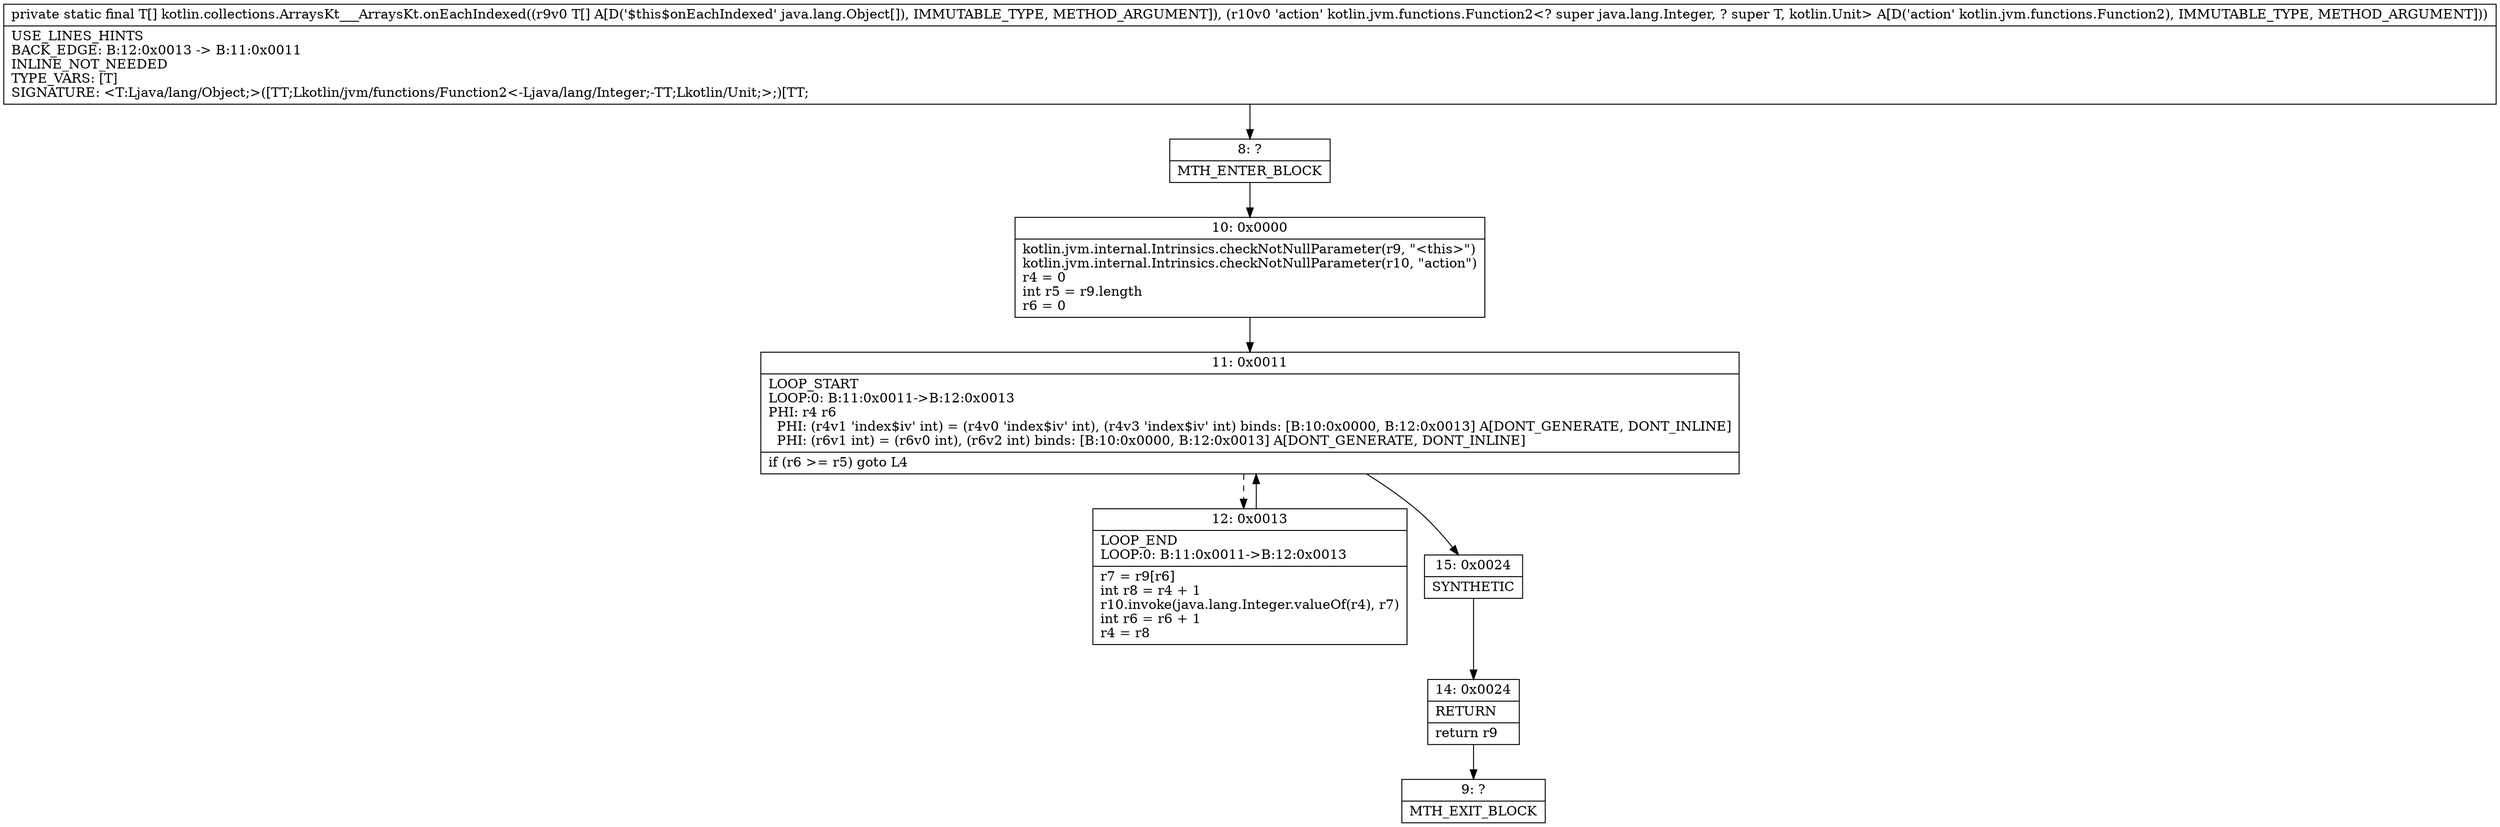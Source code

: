 digraph "CFG forkotlin.collections.ArraysKt___ArraysKt.onEachIndexed([Ljava\/lang\/Object;Lkotlin\/jvm\/functions\/Function2;)[Ljava\/lang\/Object;" {
Node_8 [shape=record,label="{8\:\ ?|MTH_ENTER_BLOCK\l}"];
Node_10 [shape=record,label="{10\:\ 0x0000|kotlin.jvm.internal.Intrinsics.checkNotNullParameter(r9, \"\<this\>\")\lkotlin.jvm.internal.Intrinsics.checkNotNullParameter(r10, \"action\")\lr4 = 0\lint r5 = r9.length\lr6 = 0\l}"];
Node_11 [shape=record,label="{11\:\ 0x0011|LOOP_START\lLOOP:0: B:11:0x0011\-\>B:12:0x0013\lPHI: r4 r6 \l  PHI: (r4v1 'index$iv' int) = (r4v0 'index$iv' int), (r4v3 'index$iv' int) binds: [B:10:0x0000, B:12:0x0013] A[DONT_GENERATE, DONT_INLINE]\l  PHI: (r6v1 int) = (r6v0 int), (r6v2 int) binds: [B:10:0x0000, B:12:0x0013] A[DONT_GENERATE, DONT_INLINE]\l|if (r6 \>= r5) goto L4\l}"];
Node_12 [shape=record,label="{12\:\ 0x0013|LOOP_END\lLOOP:0: B:11:0x0011\-\>B:12:0x0013\l|r7 = r9[r6]\lint r8 = r4 + 1\lr10.invoke(java.lang.Integer.valueOf(r4), r7)\lint r6 = r6 + 1\lr4 = r8\l}"];
Node_15 [shape=record,label="{15\:\ 0x0024|SYNTHETIC\l}"];
Node_14 [shape=record,label="{14\:\ 0x0024|RETURN\l|return r9\l}"];
Node_9 [shape=record,label="{9\:\ ?|MTH_EXIT_BLOCK\l}"];
MethodNode[shape=record,label="{private static final T[] kotlin.collections.ArraysKt___ArraysKt.onEachIndexed((r9v0 T[] A[D('$this$onEachIndexed' java.lang.Object[]), IMMUTABLE_TYPE, METHOD_ARGUMENT]), (r10v0 'action' kotlin.jvm.functions.Function2\<? super java.lang.Integer, ? super T, kotlin.Unit\> A[D('action' kotlin.jvm.functions.Function2), IMMUTABLE_TYPE, METHOD_ARGUMENT]))  | USE_LINES_HINTS\lBACK_EDGE: B:12:0x0013 \-\> B:11:0x0011\lINLINE_NOT_NEEDED\lTYPE_VARS: [T]\lSIGNATURE: \<T:Ljava\/lang\/Object;\>([TT;Lkotlin\/jvm\/functions\/Function2\<\-Ljava\/lang\/Integer;\-TT;Lkotlin\/Unit;\>;)[TT;\l}"];
MethodNode -> Node_8;Node_8 -> Node_10;
Node_10 -> Node_11;
Node_11 -> Node_12[style=dashed];
Node_11 -> Node_15;
Node_12 -> Node_11;
Node_15 -> Node_14;
Node_14 -> Node_9;
}

